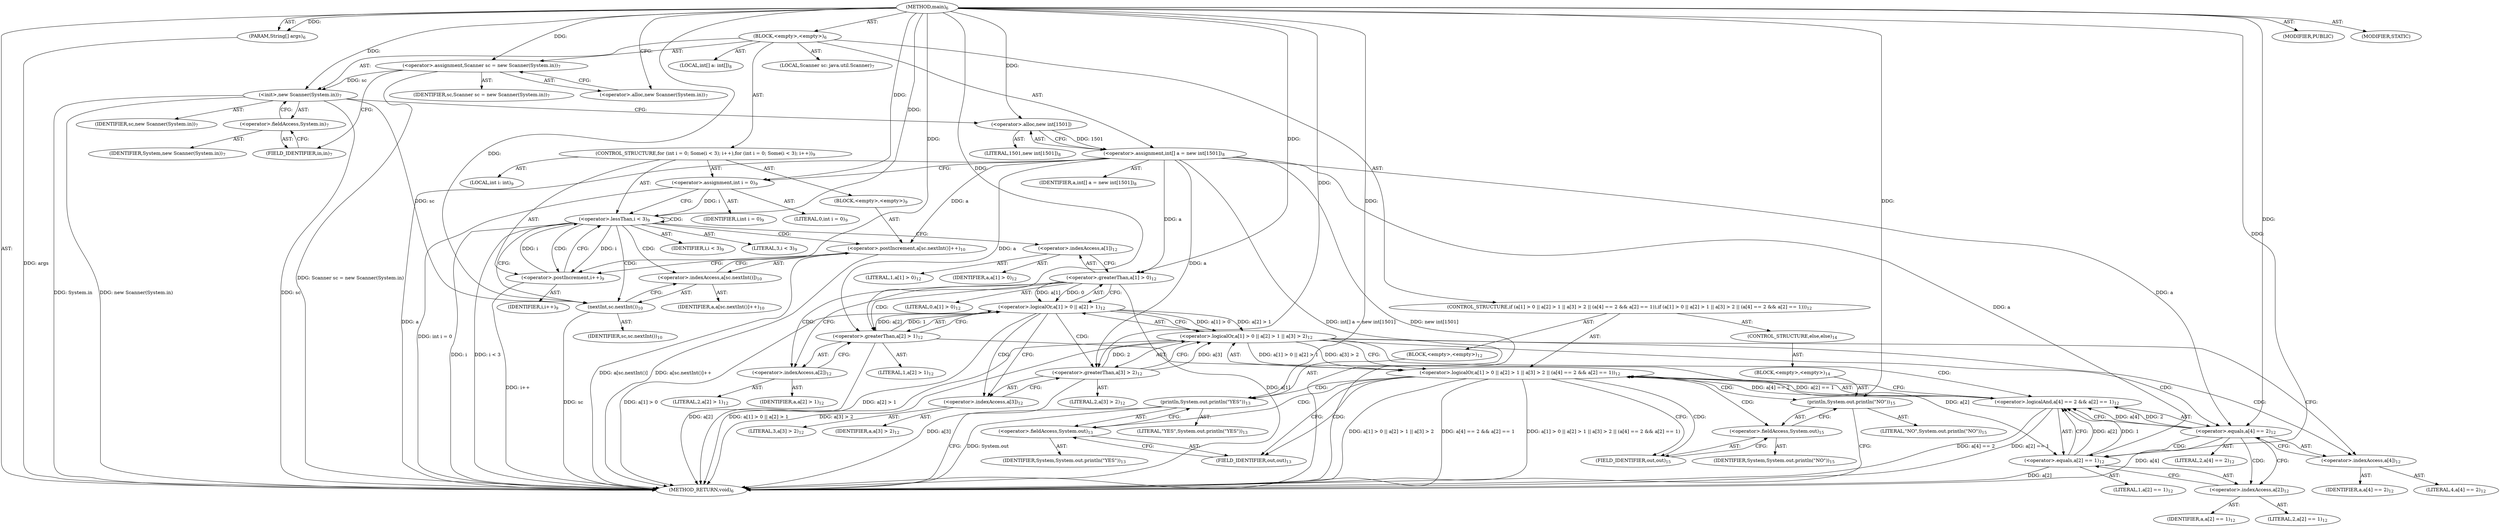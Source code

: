 digraph "main" {  
"19" [label = <(METHOD,main)<SUB>6</SUB>> ]
"20" [label = <(PARAM,String[] args)<SUB>6</SUB>> ]
"21" [label = <(BLOCK,&lt;empty&gt;,&lt;empty&gt;)<SUB>6</SUB>> ]
"4" [label = <(LOCAL,Scanner sc: java.util.Scanner)<SUB>7</SUB>> ]
"22" [label = <(&lt;operator&gt;.assignment,Scanner sc = new Scanner(System.in))<SUB>7</SUB>> ]
"23" [label = <(IDENTIFIER,sc,Scanner sc = new Scanner(System.in))<SUB>7</SUB>> ]
"24" [label = <(&lt;operator&gt;.alloc,new Scanner(System.in))<SUB>7</SUB>> ]
"25" [label = <(&lt;init&gt;,new Scanner(System.in))<SUB>7</SUB>> ]
"3" [label = <(IDENTIFIER,sc,new Scanner(System.in))<SUB>7</SUB>> ]
"26" [label = <(&lt;operator&gt;.fieldAccess,System.in)<SUB>7</SUB>> ]
"27" [label = <(IDENTIFIER,System,new Scanner(System.in))<SUB>7</SUB>> ]
"28" [label = <(FIELD_IDENTIFIER,in,in)<SUB>7</SUB>> ]
"29" [label = <(LOCAL,int[] a: int[])<SUB>8</SUB>> ]
"30" [label = <(&lt;operator&gt;.assignment,int[] a = new int[1501])<SUB>8</SUB>> ]
"31" [label = <(IDENTIFIER,a,int[] a = new int[1501])<SUB>8</SUB>> ]
"32" [label = <(&lt;operator&gt;.alloc,new int[1501])> ]
"33" [label = <(LITERAL,1501,new int[1501])<SUB>8</SUB>> ]
"34" [label = <(CONTROL_STRUCTURE,for (int i = 0; Some(i &lt; 3); i++),for (int i = 0; Some(i &lt; 3); i++))<SUB>9</SUB>> ]
"35" [label = <(LOCAL,int i: int)<SUB>9</SUB>> ]
"36" [label = <(&lt;operator&gt;.assignment,int i = 0)<SUB>9</SUB>> ]
"37" [label = <(IDENTIFIER,i,int i = 0)<SUB>9</SUB>> ]
"38" [label = <(LITERAL,0,int i = 0)<SUB>9</SUB>> ]
"39" [label = <(&lt;operator&gt;.lessThan,i &lt; 3)<SUB>9</SUB>> ]
"40" [label = <(IDENTIFIER,i,i &lt; 3)<SUB>9</SUB>> ]
"41" [label = <(LITERAL,3,i &lt; 3)<SUB>9</SUB>> ]
"42" [label = <(&lt;operator&gt;.postIncrement,i++)<SUB>9</SUB>> ]
"43" [label = <(IDENTIFIER,i,i++)<SUB>9</SUB>> ]
"44" [label = <(BLOCK,&lt;empty&gt;,&lt;empty&gt;)<SUB>9</SUB>> ]
"45" [label = <(&lt;operator&gt;.postIncrement,a[sc.nextInt()]++)<SUB>10</SUB>> ]
"46" [label = <(&lt;operator&gt;.indexAccess,a[sc.nextInt()])<SUB>10</SUB>> ]
"47" [label = <(IDENTIFIER,a,a[sc.nextInt()]++)<SUB>10</SUB>> ]
"48" [label = <(nextInt,sc.nextInt())<SUB>10</SUB>> ]
"49" [label = <(IDENTIFIER,sc,sc.nextInt())<SUB>10</SUB>> ]
"50" [label = <(CONTROL_STRUCTURE,if (a[1] &gt; 0 || a[2] &gt; 1 || a[3] &gt; 2 || (a[4] == 2 &amp;&amp; a[2] == 1)),if (a[1] &gt; 0 || a[2] &gt; 1 || a[3] &gt; 2 || (a[4] == 2 &amp;&amp; a[2] == 1)))<SUB>12</SUB>> ]
"51" [label = <(&lt;operator&gt;.logicalOr,a[1] &gt; 0 || a[2] &gt; 1 || a[3] &gt; 2 || (a[4] == 2 &amp;&amp; a[2] == 1))<SUB>12</SUB>> ]
"52" [label = <(&lt;operator&gt;.logicalOr,a[1] &gt; 0 || a[2] &gt; 1 || a[3] &gt; 2)<SUB>12</SUB>> ]
"53" [label = <(&lt;operator&gt;.logicalOr,a[1] &gt; 0 || a[2] &gt; 1)<SUB>12</SUB>> ]
"54" [label = <(&lt;operator&gt;.greaterThan,a[1] &gt; 0)<SUB>12</SUB>> ]
"55" [label = <(&lt;operator&gt;.indexAccess,a[1])<SUB>12</SUB>> ]
"56" [label = <(IDENTIFIER,a,a[1] &gt; 0)<SUB>12</SUB>> ]
"57" [label = <(LITERAL,1,a[1] &gt; 0)<SUB>12</SUB>> ]
"58" [label = <(LITERAL,0,a[1] &gt; 0)<SUB>12</SUB>> ]
"59" [label = <(&lt;operator&gt;.greaterThan,a[2] &gt; 1)<SUB>12</SUB>> ]
"60" [label = <(&lt;operator&gt;.indexAccess,a[2])<SUB>12</SUB>> ]
"61" [label = <(IDENTIFIER,a,a[2] &gt; 1)<SUB>12</SUB>> ]
"62" [label = <(LITERAL,2,a[2] &gt; 1)<SUB>12</SUB>> ]
"63" [label = <(LITERAL,1,a[2] &gt; 1)<SUB>12</SUB>> ]
"64" [label = <(&lt;operator&gt;.greaterThan,a[3] &gt; 2)<SUB>12</SUB>> ]
"65" [label = <(&lt;operator&gt;.indexAccess,a[3])<SUB>12</SUB>> ]
"66" [label = <(IDENTIFIER,a,a[3] &gt; 2)<SUB>12</SUB>> ]
"67" [label = <(LITERAL,3,a[3] &gt; 2)<SUB>12</SUB>> ]
"68" [label = <(LITERAL,2,a[3] &gt; 2)<SUB>12</SUB>> ]
"69" [label = <(&lt;operator&gt;.logicalAnd,a[4] == 2 &amp;&amp; a[2] == 1)<SUB>12</SUB>> ]
"70" [label = <(&lt;operator&gt;.equals,a[4] == 2)<SUB>12</SUB>> ]
"71" [label = <(&lt;operator&gt;.indexAccess,a[4])<SUB>12</SUB>> ]
"72" [label = <(IDENTIFIER,a,a[4] == 2)<SUB>12</SUB>> ]
"73" [label = <(LITERAL,4,a[4] == 2)<SUB>12</SUB>> ]
"74" [label = <(LITERAL,2,a[4] == 2)<SUB>12</SUB>> ]
"75" [label = <(&lt;operator&gt;.equals,a[2] == 1)<SUB>12</SUB>> ]
"76" [label = <(&lt;operator&gt;.indexAccess,a[2])<SUB>12</SUB>> ]
"77" [label = <(IDENTIFIER,a,a[2] == 1)<SUB>12</SUB>> ]
"78" [label = <(LITERAL,2,a[2] == 1)<SUB>12</SUB>> ]
"79" [label = <(LITERAL,1,a[2] == 1)<SUB>12</SUB>> ]
"80" [label = <(BLOCK,&lt;empty&gt;,&lt;empty&gt;)<SUB>12</SUB>> ]
"81" [label = <(println,System.out.println(&quot;YES&quot;))<SUB>13</SUB>> ]
"82" [label = <(&lt;operator&gt;.fieldAccess,System.out)<SUB>13</SUB>> ]
"83" [label = <(IDENTIFIER,System,System.out.println(&quot;YES&quot;))<SUB>13</SUB>> ]
"84" [label = <(FIELD_IDENTIFIER,out,out)<SUB>13</SUB>> ]
"85" [label = <(LITERAL,&quot;YES&quot;,System.out.println(&quot;YES&quot;))<SUB>13</SUB>> ]
"86" [label = <(CONTROL_STRUCTURE,else,else)<SUB>14</SUB>> ]
"87" [label = <(BLOCK,&lt;empty&gt;,&lt;empty&gt;)<SUB>14</SUB>> ]
"88" [label = <(println,System.out.println(&quot;NO&quot;))<SUB>15</SUB>> ]
"89" [label = <(&lt;operator&gt;.fieldAccess,System.out)<SUB>15</SUB>> ]
"90" [label = <(IDENTIFIER,System,System.out.println(&quot;NO&quot;))<SUB>15</SUB>> ]
"91" [label = <(FIELD_IDENTIFIER,out,out)<SUB>15</SUB>> ]
"92" [label = <(LITERAL,&quot;NO&quot;,System.out.println(&quot;NO&quot;))<SUB>15</SUB>> ]
"93" [label = <(MODIFIER,PUBLIC)> ]
"94" [label = <(MODIFIER,STATIC)> ]
"95" [label = <(METHOD_RETURN,void)<SUB>6</SUB>> ]
  "19" -> "20"  [ label = "AST: "] 
  "19" -> "21"  [ label = "AST: "] 
  "19" -> "93"  [ label = "AST: "] 
  "19" -> "94"  [ label = "AST: "] 
  "19" -> "95"  [ label = "AST: "] 
  "21" -> "4"  [ label = "AST: "] 
  "21" -> "22"  [ label = "AST: "] 
  "21" -> "25"  [ label = "AST: "] 
  "21" -> "29"  [ label = "AST: "] 
  "21" -> "30"  [ label = "AST: "] 
  "21" -> "34"  [ label = "AST: "] 
  "21" -> "50"  [ label = "AST: "] 
  "22" -> "23"  [ label = "AST: "] 
  "22" -> "24"  [ label = "AST: "] 
  "25" -> "3"  [ label = "AST: "] 
  "25" -> "26"  [ label = "AST: "] 
  "26" -> "27"  [ label = "AST: "] 
  "26" -> "28"  [ label = "AST: "] 
  "30" -> "31"  [ label = "AST: "] 
  "30" -> "32"  [ label = "AST: "] 
  "32" -> "33"  [ label = "AST: "] 
  "34" -> "35"  [ label = "AST: "] 
  "34" -> "36"  [ label = "AST: "] 
  "34" -> "39"  [ label = "AST: "] 
  "34" -> "42"  [ label = "AST: "] 
  "34" -> "44"  [ label = "AST: "] 
  "36" -> "37"  [ label = "AST: "] 
  "36" -> "38"  [ label = "AST: "] 
  "39" -> "40"  [ label = "AST: "] 
  "39" -> "41"  [ label = "AST: "] 
  "42" -> "43"  [ label = "AST: "] 
  "44" -> "45"  [ label = "AST: "] 
  "45" -> "46"  [ label = "AST: "] 
  "46" -> "47"  [ label = "AST: "] 
  "46" -> "48"  [ label = "AST: "] 
  "48" -> "49"  [ label = "AST: "] 
  "50" -> "51"  [ label = "AST: "] 
  "50" -> "80"  [ label = "AST: "] 
  "50" -> "86"  [ label = "AST: "] 
  "51" -> "52"  [ label = "AST: "] 
  "51" -> "69"  [ label = "AST: "] 
  "52" -> "53"  [ label = "AST: "] 
  "52" -> "64"  [ label = "AST: "] 
  "53" -> "54"  [ label = "AST: "] 
  "53" -> "59"  [ label = "AST: "] 
  "54" -> "55"  [ label = "AST: "] 
  "54" -> "58"  [ label = "AST: "] 
  "55" -> "56"  [ label = "AST: "] 
  "55" -> "57"  [ label = "AST: "] 
  "59" -> "60"  [ label = "AST: "] 
  "59" -> "63"  [ label = "AST: "] 
  "60" -> "61"  [ label = "AST: "] 
  "60" -> "62"  [ label = "AST: "] 
  "64" -> "65"  [ label = "AST: "] 
  "64" -> "68"  [ label = "AST: "] 
  "65" -> "66"  [ label = "AST: "] 
  "65" -> "67"  [ label = "AST: "] 
  "69" -> "70"  [ label = "AST: "] 
  "69" -> "75"  [ label = "AST: "] 
  "70" -> "71"  [ label = "AST: "] 
  "70" -> "74"  [ label = "AST: "] 
  "71" -> "72"  [ label = "AST: "] 
  "71" -> "73"  [ label = "AST: "] 
  "75" -> "76"  [ label = "AST: "] 
  "75" -> "79"  [ label = "AST: "] 
  "76" -> "77"  [ label = "AST: "] 
  "76" -> "78"  [ label = "AST: "] 
  "80" -> "81"  [ label = "AST: "] 
  "81" -> "82"  [ label = "AST: "] 
  "81" -> "85"  [ label = "AST: "] 
  "82" -> "83"  [ label = "AST: "] 
  "82" -> "84"  [ label = "AST: "] 
  "86" -> "87"  [ label = "AST: "] 
  "87" -> "88"  [ label = "AST: "] 
  "88" -> "89"  [ label = "AST: "] 
  "88" -> "92"  [ label = "AST: "] 
  "89" -> "90"  [ label = "AST: "] 
  "89" -> "91"  [ label = "AST: "] 
  "22" -> "28"  [ label = "CFG: "] 
  "25" -> "32"  [ label = "CFG: "] 
  "30" -> "36"  [ label = "CFG: "] 
  "24" -> "22"  [ label = "CFG: "] 
  "26" -> "25"  [ label = "CFG: "] 
  "32" -> "30"  [ label = "CFG: "] 
  "36" -> "39"  [ label = "CFG: "] 
  "39" -> "48"  [ label = "CFG: "] 
  "39" -> "55"  [ label = "CFG: "] 
  "42" -> "39"  [ label = "CFG: "] 
  "51" -> "84"  [ label = "CFG: "] 
  "51" -> "91"  [ label = "CFG: "] 
  "28" -> "26"  [ label = "CFG: "] 
  "45" -> "42"  [ label = "CFG: "] 
  "52" -> "51"  [ label = "CFG: "] 
  "52" -> "71"  [ label = "CFG: "] 
  "69" -> "51"  [ label = "CFG: "] 
  "81" -> "95"  [ label = "CFG: "] 
  "46" -> "45"  [ label = "CFG: "] 
  "53" -> "52"  [ label = "CFG: "] 
  "53" -> "65"  [ label = "CFG: "] 
  "64" -> "52"  [ label = "CFG: "] 
  "70" -> "69"  [ label = "CFG: "] 
  "70" -> "76"  [ label = "CFG: "] 
  "75" -> "69"  [ label = "CFG: "] 
  "82" -> "81"  [ label = "CFG: "] 
  "88" -> "95"  [ label = "CFG: "] 
  "48" -> "46"  [ label = "CFG: "] 
  "54" -> "53"  [ label = "CFG: "] 
  "54" -> "60"  [ label = "CFG: "] 
  "59" -> "53"  [ label = "CFG: "] 
  "65" -> "64"  [ label = "CFG: "] 
  "71" -> "70"  [ label = "CFG: "] 
  "76" -> "75"  [ label = "CFG: "] 
  "84" -> "82"  [ label = "CFG: "] 
  "89" -> "88"  [ label = "CFG: "] 
  "55" -> "54"  [ label = "CFG: "] 
  "60" -> "59"  [ label = "CFG: "] 
  "91" -> "89"  [ label = "CFG: "] 
  "19" -> "24"  [ label = "CFG: "] 
  "20" -> "95"  [ label = "DDG: args"] 
  "22" -> "95"  [ label = "DDG: Scanner sc = new Scanner(System.in)"] 
  "25" -> "95"  [ label = "DDG: sc"] 
  "25" -> "95"  [ label = "DDG: System.in"] 
  "25" -> "95"  [ label = "DDG: new Scanner(System.in)"] 
  "30" -> "95"  [ label = "DDG: a"] 
  "30" -> "95"  [ label = "DDG: new int[1501]"] 
  "30" -> "95"  [ label = "DDG: int[] a = new int[1501]"] 
  "36" -> "95"  [ label = "DDG: int i = 0"] 
  "39" -> "95"  [ label = "DDG: i"] 
  "39" -> "95"  [ label = "DDG: i &lt; 3"] 
  "54" -> "95"  [ label = "DDG: a[1]"] 
  "53" -> "95"  [ label = "DDG: a[1] &gt; 0"] 
  "59" -> "95"  [ label = "DDG: a[2]"] 
  "53" -> "95"  [ label = "DDG: a[2] &gt; 1"] 
  "52" -> "95"  [ label = "DDG: a[1] &gt; 0 || a[2] &gt; 1"] 
  "64" -> "95"  [ label = "DDG: a[3]"] 
  "52" -> "95"  [ label = "DDG: a[3] &gt; 2"] 
  "51" -> "95"  [ label = "DDG: a[1] &gt; 0 || a[2] &gt; 1 || a[3] &gt; 2"] 
  "70" -> "95"  [ label = "DDG: a[4]"] 
  "69" -> "95"  [ label = "DDG: a[4] == 2"] 
  "75" -> "95"  [ label = "DDG: a[2]"] 
  "69" -> "95"  [ label = "DDG: a[2] == 1"] 
  "51" -> "95"  [ label = "DDG: a[4] == 2 &amp;&amp; a[2] == 1"] 
  "51" -> "95"  [ label = "DDG: a[1] &gt; 0 || a[2] &gt; 1 || a[3] &gt; 2 || (a[4] == 2 &amp;&amp; a[2] == 1)"] 
  "81" -> "95"  [ label = "DDG: System.out"] 
  "48" -> "95"  [ label = "DDG: sc"] 
  "45" -> "95"  [ label = "DDG: a[sc.nextInt()]"] 
  "45" -> "95"  [ label = "DDG: a[sc.nextInt()]++"] 
  "42" -> "95"  [ label = "DDG: i++"] 
  "19" -> "20"  [ label = "DDG: "] 
  "19" -> "22"  [ label = "DDG: "] 
  "32" -> "30"  [ label = "DDG: 1501"] 
  "22" -> "25"  [ label = "DDG: sc"] 
  "19" -> "25"  [ label = "DDG: "] 
  "19" -> "36"  [ label = "DDG: "] 
  "19" -> "32"  [ label = "DDG: "] 
  "36" -> "39"  [ label = "DDG: i"] 
  "42" -> "39"  [ label = "DDG: i"] 
  "19" -> "39"  [ label = "DDG: "] 
  "39" -> "42"  [ label = "DDG: i"] 
  "19" -> "42"  [ label = "DDG: "] 
  "52" -> "51"  [ label = "DDG: a[1] &gt; 0 || a[2] &gt; 1"] 
  "52" -> "51"  [ label = "DDG: a[3] &gt; 2"] 
  "69" -> "51"  [ label = "DDG: a[4] == 2"] 
  "69" -> "51"  [ label = "DDG: a[2] == 1"] 
  "30" -> "45"  [ label = "DDG: a"] 
  "53" -> "52"  [ label = "DDG: a[1] &gt; 0"] 
  "53" -> "52"  [ label = "DDG: a[2] &gt; 1"] 
  "64" -> "52"  [ label = "DDG: a[3]"] 
  "64" -> "52"  [ label = "DDG: 2"] 
  "70" -> "69"  [ label = "DDG: a[4]"] 
  "70" -> "69"  [ label = "DDG: 2"] 
  "75" -> "69"  [ label = "DDG: a[2]"] 
  "75" -> "69"  [ label = "DDG: 1"] 
  "19" -> "81"  [ label = "DDG: "] 
  "54" -> "53"  [ label = "DDG: a[1]"] 
  "54" -> "53"  [ label = "DDG: 0"] 
  "59" -> "53"  [ label = "DDG: a[2]"] 
  "59" -> "53"  [ label = "DDG: 1"] 
  "30" -> "64"  [ label = "DDG: a"] 
  "19" -> "64"  [ label = "DDG: "] 
  "30" -> "70"  [ label = "DDG: a"] 
  "19" -> "70"  [ label = "DDG: "] 
  "30" -> "75"  [ label = "DDG: a"] 
  "59" -> "75"  [ label = "DDG: a[2]"] 
  "19" -> "75"  [ label = "DDG: "] 
  "19" -> "88"  [ label = "DDG: "] 
  "25" -> "48"  [ label = "DDG: sc"] 
  "19" -> "48"  [ label = "DDG: "] 
  "30" -> "54"  [ label = "DDG: a"] 
  "19" -> "54"  [ label = "DDG: "] 
  "30" -> "59"  [ label = "DDG: a"] 
  "19" -> "59"  [ label = "DDG: "] 
  "39" -> "48"  [ label = "CDG: "] 
  "39" -> "42"  [ label = "CDG: "] 
  "39" -> "46"  [ label = "CDG: "] 
  "39" -> "45"  [ label = "CDG: "] 
  "39" -> "39"  [ label = "CDG: "] 
  "51" -> "89"  [ label = "CDG: "] 
  "51" -> "81"  [ label = "CDG: "] 
  "51" -> "84"  [ label = "CDG: "] 
  "51" -> "88"  [ label = "CDG: "] 
  "51" -> "91"  [ label = "CDG: "] 
  "51" -> "82"  [ label = "CDG: "] 
  "52" -> "71"  [ label = "CDG: "] 
  "52" -> "69"  [ label = "CDG: "] 
  "52" -> "70"  [ label = "CDG: "] 
  "53" -> "64"  [ label = "CDG: "] 
  "53" -> "65"  [ label = "CDG: "] 
  "70" -> "75"  [ label = "CDG: "] 
  "70" -> "76"  [ label = "CDG: "] 
  "54" -> "60"  [ label = "CDG: "] 
  "54" -> "59"  [ label = "CDG: "] 
}
